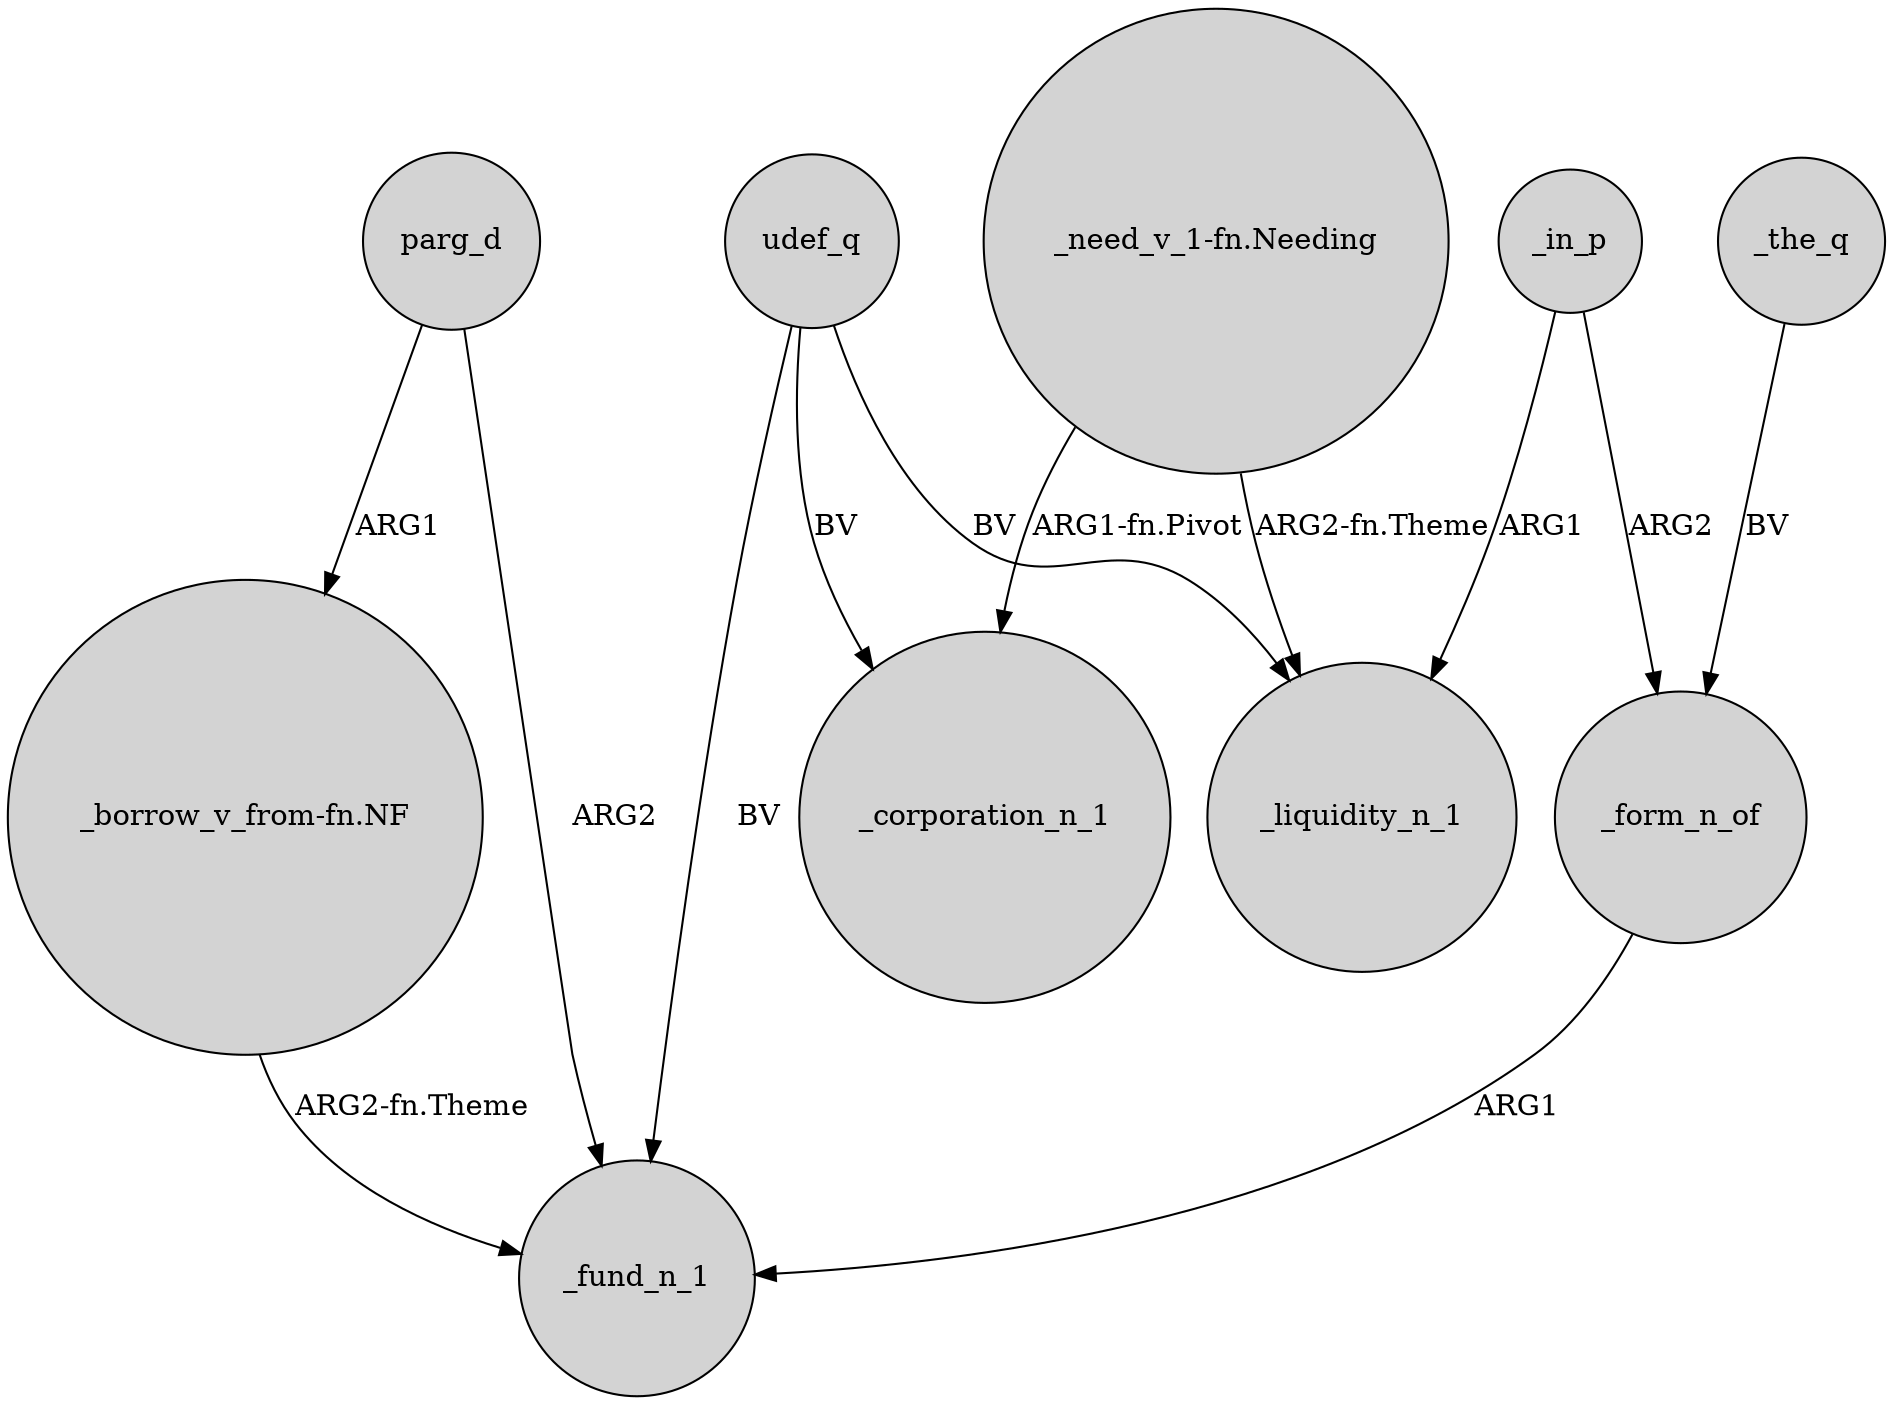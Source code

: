 digraph {
	node [shape=circle style=filled]
	parg_d -> "_borrow_v_from-fn.NF" [label=ARG1]
	"_need_v_1-fn.Needing" -> _corporation_n_1 [label="ARG1-fn.Pivot"]
	udef_q -> _liquidity_n_1 [label=BV]
	_the_q -> _form_n_of [label=BV]
	udef_q -> _fund_n_1 [label=BV]
	_in_p -> _liquidity_n_1 [label=ARG1]
	_in_p -> _form_n_of [label=ARG2]
	_form_n_of -> _fund_n_1 [label=ARG1]
	parg_d -> _fund_n_1 [label=ARG2]
	"_borrow_v_from-fn.NF" -> _fund_n_1 [label="ARG2-fn.Theme"]
	"_need_v_1-fn.Needing" -> _liquidity_n_1 [label="ARG2-fn.Theme"]
	udef_q -> _corporation_n_1 [label=BV]
}
